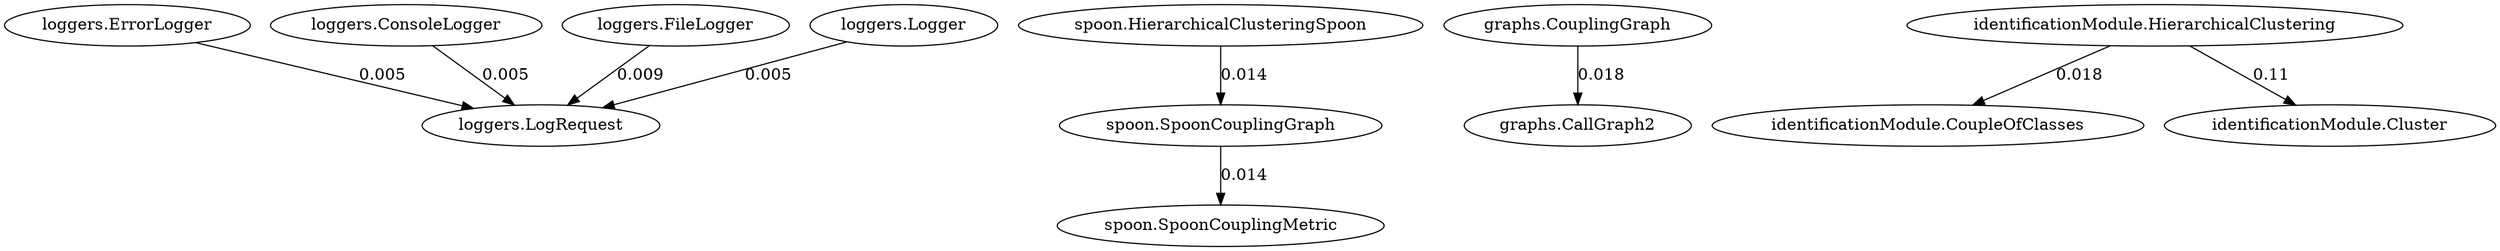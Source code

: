digraph G {
"loggers.ErrorLogger" -> "loggers.LogRequest" [ label = "0.005 "] "loggers.ConsoleLogger" -> "loggers.LogRequest" [ label = "0.005 "] "spoon.SpoonCouplingGraph" -> "spoon.SpoonCouplingMetric" [ label = "0.014 "] "loggers.FileLogger" -> "loggers.LogRequest" [ label = "0.009 "] "spoon.HierarchicalClusteringSpoon" -> "spoon.SpoonCouplingGraph" [ label = "0.014 "] "graphs.CouplingGraph" -> "graphs.CallGraph2" [ label = "0.018 "] "identificationModule.HierarchicalClustering" -> "identificationModule.CoupleOfClasses" [ label = "0.018 "] "identificationModule.HierarchicalClustering" -> "identificationModule.Cluster" [ label = "0.11 "] "loggers.Logger" -> "loggers.LogRequest" [ label = "0.005 "] 
}
